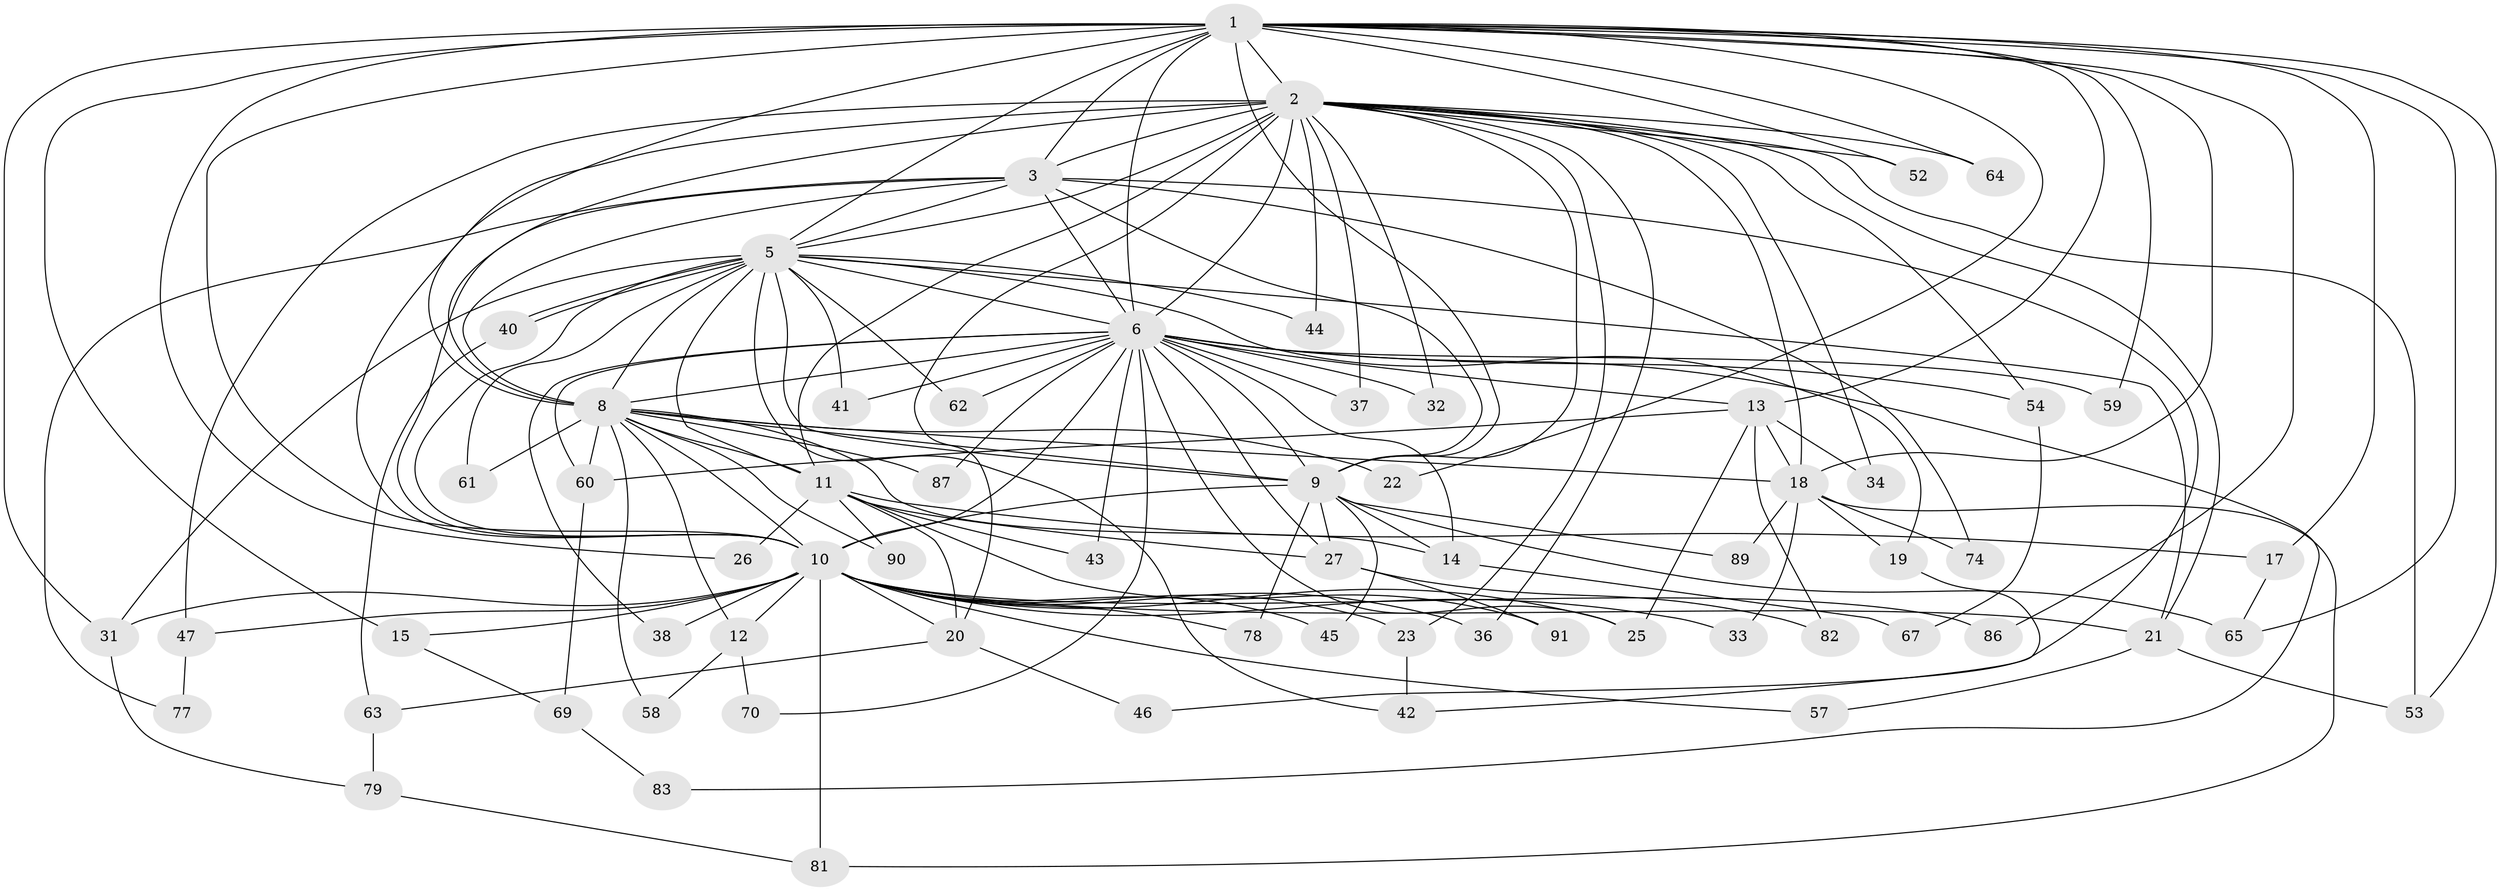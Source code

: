 // Generated by graph-tools (version 1.1) at 2025/23/03/03/25 07:23:45]
// undirected, 65 vertices, 156 edges
graph export_dot {
graph [start="1"]
  node [color=gray90,style=filled];
  1 [super="+76"];
  2 [super="+4"];
  3 [super="+35"];
  5 [super="+30"];
  6 [super="+7"];
  8 [super="+51"];
  9 [super="+28"];
  10 [super="+50"];
  11 [super="+16"];
  12 [super="+55"];
  13 [super="+24"];
  14 [super="+75"];
  15 [super="+68"];
  17 [super="+80"];
  18 [super="+48"];
  19;
  20 [super="+56"];
  21 [super="+29"];
  22;
  23;
  25 [super="+73"];
  26;
  27 [super="+39"];
  31 [super="+49"];
  32;
  33;
  34;
  36;
  37;
  38;
  40 [super="+84"];
  41;
  42 [super="+85"];
  43;
  44;
  45;
  46;
  47;
  52;
  53 [super="+72"];
  54;
  57;
  58;
  59;
  60 [super="+71"];
  61;
  62;
  63;
  64;
  65 [super="+66"];
  67;
  69;
  70;
  74;
  77;
  78;
  79 [super="+88"];
  81;
  82;
  83;
  86;
  87;
  89;
  90;
  91;
  1 -- 2 [weight=2];
  1 -- 3;
  1 -- 5 [weight=2];
  1 -- 6 [weight=2];
  1 -- 8;
  1 -- 9;
  1 -- 10;
  1 -- 13;
  1 -- 15 [weight=2];
  1 -- 17;
  1 -- 18;
  1 -- 22;
  1 -- 26;
  1 -- 52;
  1 -- 53;
  1 -- 59;
  1 -- 64;
  1 -- 86;
  1 -- 31;
  1 -- 65;
  2 -- 3 [weight=2];
  2 -- 5 [weight=2];
  2 -- 6 [weight=4];
  2 -- 8 [weight=2];
  2 -- 9 [weight=3];
  2 -- 10 [weight=2];
  2 -- 18;
  2 -- 23;
  2 -- 32;
  2 -- 37;
  2 -- 44;
  2 -- 52;
  2 -- 54;
  2 -- 64;
  2 -- 34;
  2 -- 36;
  2 -- 11;
  2 -- 47;
  2 -- 20;
  2 -- 53;
  2 -- 21;
  3 -- 5;
  3 -- 6 [weight=2];
  3 -- 8 [weight=2];
  3 -- 9;
  3 -- 10 [weight=2];
  3 -- 74;
  3 -- 77;
  3 -- 46;
  5 -- 6 [weight=2];
  5 -- 8;
  5 -- 9;
  5 -- 10 [weight=2];
  5 -- 11;
  5 -- 19;
  5 -- 21;
  5 -- 31;
  5 -- 40 [weight=2];
  5 -- 40;
  5 -- 41;
  5 -- 44;
  5 -- 61;
  5 -- 62;
  5 -- 42;
  6 -- 8 [weight=2];
  6 -- 9 [weight=2];
  6 -- 10 [weight=2];
  6 -- 32;
  6 -- 37;
  6 -- 38;
  6 -- 41;
  6 -- 43;
  6 -- 54;
  6 -- 60;
  6 -- 62;
  6 -- 70;
  6 -- 83;
  6 -- 59;
  6 -- 13;
  6 -- 87;
  6 -- 25;
  6 -- 27;
  6 -- 14;
  8 -- 9;
  8 -- 10;
  8 -- 12 [weight=2];
  8 -- 14;
  8 -- 22;
  8 -- 58;
  8 -- 61;
  8 -- 87;
  8 -- 90;
  8 -- 11;
  8 -- 60;
  8 -- 18 [weight=2];
  9 -- 10;
  9 -- 14;
  9 -- 27;
  9 -- 45;
  9 -- 65;
  9 -- 78;
  9 -- 89;
  10 -- 12;
  10 -- 15;
  10 -- 21;
  10 -- 23;
  10 -- 31;
  10 -- 33;
  10 -- 36;
  10 -- 38;
  10 -- 45;
  10 -- 47;
  10 -- 57;
  10 -- 78;
  10 -- 81;
  10 -- 86;
  10 -- 20;
  10 -- 25;
  11 -- 20;
  11 -- 26;
  11 -- 27;
  11 -- 43;
  11 -- 17 [weight=2];
  11 -- 90;
  11 -- 91;
  12 -- 58;
  12 -- 70;
  13 -- 25;
  13 -- 34;
  13 -- 60;
  13 -- 82;
  13 -- 18;
  14 -- 67;
  15 -- 69;
  17 -- 65;
  18 -- 19;
  18 -- 33;
  18 -- 81;
  18 -- 89;
  18 -- 74;
  19 -- 42;
  20 -- 46;
  20 -- 63;
  21 -- 53;
  21 -- 57;
  23 -- 42;
  27 -- 82;
  27 -- 91;
  31 -- 79;
  40 -- 63;
  47 -- 77;
  54 -- 67;
  60 -- 69;
  63 -- 79;
  69 -- 83;
  79 -- 81;
}

